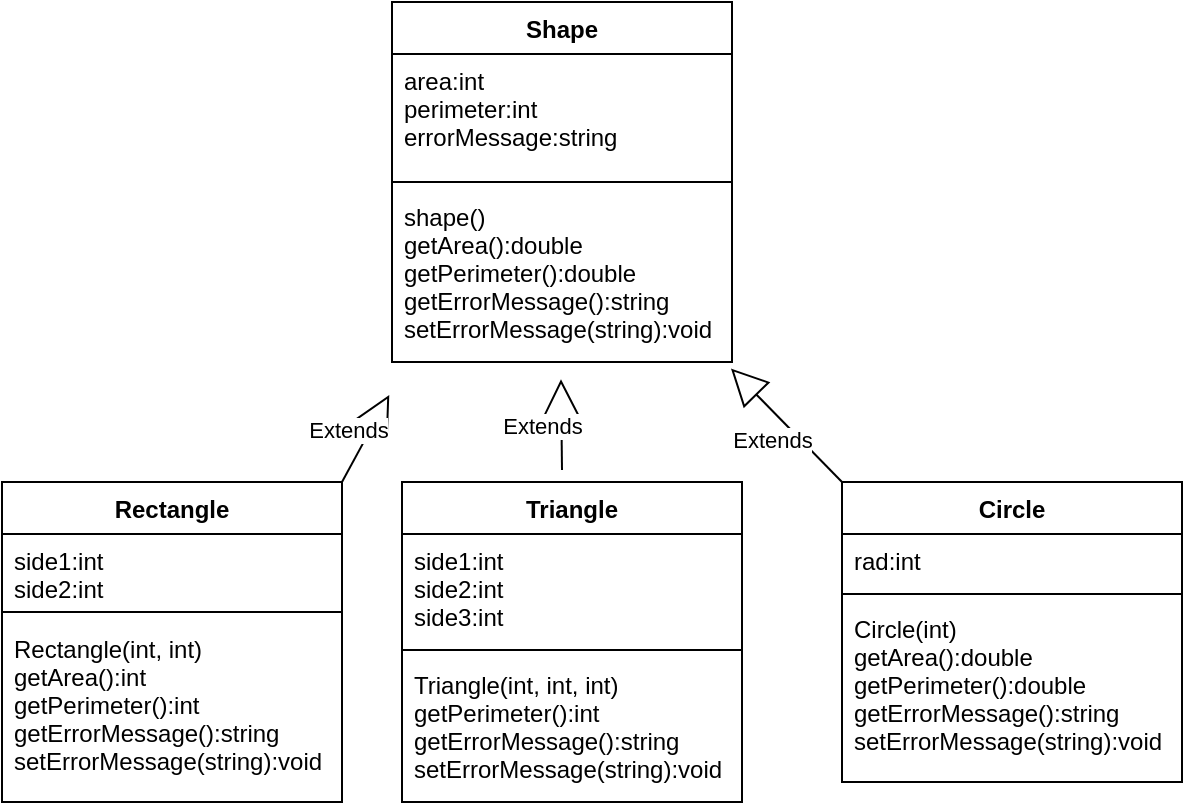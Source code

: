 <mxfile version="16.5.3" type="device"><diagram id="UkgJFJogct8BeM17qPDl" name="Page-1"><mxGraphModel dx="1038" dy="585" grid="1" gridSize="10" guides="1" tooltips="1" connect="1" arrows="1" fold="1" page="1" pageScale="1" pageWidth="850" pageHeight="1100" math="0" shadow="0"><root><mxCell id="0"/><mxCell id="1" parent="0"/><mxCell id="DjhhP8g6blLZYzStFZxq-2" value="Shape" style="swimlane;fontStyle=1;align=center;verticalAlign=top;childLayout=stackLayout;horizontal=1;startSize=26;horizontalStack=0;resizeParent=1;resizeParentMax=0;resizeLast=0;collapsible=1;marginBottom=0;" vertex="1" parent="1"><mxGeometry x="355" y="50" width="170" height="180" as="geometry"/></mxCell><mxCell id="DjhhP8g6blLZYzStFZxq-3" value="area:int&#10;perimeter:int&#10;errorMessage:string" style="text;strokeColor=none;fillColor=none;align=left;verticalAlign=top;spacingLeft=4;spacingRight=4;overflow=hidden;rotatable=0;points=[[0,0.5],[1,0.5]];portConstraint=eastwest;" vertex="1" parent="DjhhP8g6blLZYzStFZxq-2"><mxGeometry y="26" width="170" height="60" as="geometry"/></mxCell><mxCell id="DjhhP8g6blLZYzStFZxq-4" value="" style="line;strokeWidth=1;fillColor=none;align=left;verticalAlign=middle;spacingTop=-1;spacingLeft=3;spacingRight=3;rotatable=0;labelPosition=right;points=[];portConstraint=eastwest;" vertex="1" parent="DjhhP8g6blLZYzStFZxq-2"><mxGeometry y="86" width="170" height="8" as="geometry"/></mxCell><mxCell id="DjhhP8g6blLZYzStFZxq-5" value="shape()&#10;getArea():double&#10;getPerimeter():double&#10;getErrorMessage():string&#10;setErrorMessage(string):void" style="text;strokeColor=none;fillColor=none;align=left;verticalAlign=top;spacingLeft=4;spacingRight=4;overflow=hidden;rotatable=0;points=[[0,0.5],[1,0.5]];portConstraint=eastwest;" vertex="1" parent="DjhhP8g6blLZYzStFZxq-2"><mxGeometry y="94" width="170" height="86" as="geometry"/></mxCell><mxCell id="DjhhP8g6blLZYzStFZxq-6" value="Rectangle" style="swimlane;fontStyle=1;align=center;verticalAlign=top;childLayout=stackLayout;horizontal=1;startSize=26;horizontalStack=0;resizeParent=1;resizeParentMax=0;resizeLast=0;collapsible=1;marginBottom=0;" vertex="1" parent="1"><mxGeometry x="160" y="290" width="170" height="160" as="geometry"/></mxCell><mxCell id="DjhhP8g6blLZYzStFZxq-7" value="side1:int&#10;side2:int" style="text;strokeColor=none;fillColor=none;align=left;verticalAlign=top;spacingLeft=4;spacingRight=4;overflow=hidden;rotatable=0;points=[[0,0.5],[1,0.5]];portConstraint=eastwest;" vertex="1" parent="DjhhP8g6blLZYzStFZxq-6"><mxGeometry y="26" width="170" height="34" as="geometry"/></mxCell><mxCell id="DjhhP8g6blLZYzStFZxq-8" value="" style="line;strokeWidth=1;fillColor=none;align=left;verticalAlign=middle;spacingTop=-1;spacingLeft=3;spacingRight=3;rotatable=0;labelPosition=right;points=[];portConstraint=eastwest;" vertex="1" parent="DjhhP8g6blLZYzStFZxq-6"><mxGeometry y="60" width="170" height="10" as="geometry"/></mxCell><mxCell id="DjhhP8g6blLZYzStFZxq-9" value="Rectangle(int, int)&#10;getArea():int&#10;getPerimeter():int&#10;getErrorMessage():string&#10;setErrorMessage(string):void" style="text;strokeColor=none;fillColor=none;align=left;verticalAlign=top;spacingLeft=4;spacingRight=4;overflow=hidden;rotatable=0;points=[[0,0.5],[1,0.5]];portConstraint=eastwest;" vertex="1" parent="DjhhP8g6blLZYzStFZxq-6"><mxGeometry y="70" width="170" height="90" as="geometry"/></mxCell><mxCell id="DjhhP8g6blLZYzStFZxq-10" value="Triangle" style="swimlane;fontStyle=1;align=center;verticalAlign=top;childLayout=stackLayout;horizontal=1;startSize=26;horizontalStack=0;resizeParent=1;resizeParentMax=0;resizeLast=0;collapsible=1;marginBottom=0;" vertex="1" parent="1"><mxGeometry x="360" y="290" width="170" height="160" as="geometry"/></mxCell><mxCell id="DjhhP8g6blLZYzStFZxq-11" value="side1:int&#10;side2:int&#10;side3:int" style="text;strokeColor=none;fillColor=none;align=left;verticalAlign=top;spacingLeft=4;spacingRight=4;overflow=hidden;rotatable=0;points=[[0,0.5],[1,0.5]];portConstraint=eastwest;" vertex="1" parent="DjhhP8g6blLZYzStFZxq-10"><mxGeometry y="26" width="170" height="54" as="geometry"/></mxCell><mxCell id="DjhhP8g6blLZYzStFZxq-12" value="" style="line;strokeWidth=1;fillColor=none;align=left;verticalAlign=middle;spacingTop=-1;spacingLeft=3;spacingRight=3;rotatable=0;labelPosition=right;points=[];portConstraint=eastwest;" vertex="1" parent="DjhhP8g6blLZYzStFZxq-10"><mxGeometry y="80" width="170" height="8" as="geometry"/></mxCell><mxCell id="DjhhP8g6blLZYzStFZxq-13" value="Triangle(int, int, int)&#10;getPerimeter():int&#10;getErrorMessage():string&#10;setErrorMessage(string):void" style="text;strokeColor=none;fillColor=none;align=left;verticalAlign=top;spacingLeft=4;spacingRight=4;overflow=hidden;rotatable=0;points=[[0,0.5],[1,0.5]];portConstraint=eastwest;" vertex="1" parent="DjhhP8g6blLZYzStFZxq-10"><mxGeometry y="88" width="170" height="72" as="geometry"/></mxCell><mxCell id="DjhhP8g6blLZYzStFZxq-14" value="Circle" style="swimlane;fontStyle=1;align=center;verticalAlign=top;childLayout=stackLayout;horizontal=1;startSize=26;horizontalStack=0;resizeParent=1;resizeParentMax=0;resizeLast=0;collapsible=1;marginBottom=0;" vertex="1" parent="1"><mxGeometry x="580" y="290" width="170" height="150" as="geometry"/></mxCell><mxCell id="DjhhP8g6blLZYzStFZxq-15" value="rad:int" style="text;strokeColor=none;fillColor=none;align=left;verticalAlign=top;spacingLeft=4;spacingRight=4;overflow=hidden;rotatable=0;points=[[0,0.5],[1,0.5]];portConstraint=eastwest;" vertex="1" parent="DjhhP8g6blLZYzStFZxq-14"><mxGeometry y="26" width="170" height="26" as="geometry"/></mxCell><mxCell id="DjhhP8g6blLZYzStFZxq-16" value="" style="line;strokeWidth=1;fillColor=none;align=left;verticalAlign=middle;spacingTop=-1;spacingLeft=3;spacingRight=3;rotatable=0;labelPosition=right;points=[];portConstraint=eastwest;" vertex="1" parent="DjhhP8g6blLZYzStFZxq-14"><mxGeometry y="52" width="170" height="8" as="geometry"/></mxCell><mxCell id="DjhhP8g6blLZYzStFZxq-17" value="Circle(int)&#10;getArea():double&#10;getPerimeter():double&#10;getErrorMessage():string&#10;setErrorMessage(string):void" style="text;strokeColor=none;fillColor=none;align=left;verticalAlign=top;spacingLeft=4;spacingRight=4;overflow=hidden;rotatable=0;points=[[0,0.5],[1,0.5]];portConstraint=eastwest;" vertex="1" parent="DjhhP8g6blLZYzStFZxq-14"><mxGeometry y="60" width="170" height="90" as="geometry"/></mxCell><mxCell id="DjhhP8g6blLZYzStFZxq-18" value="Extends" style="endArrow=block;endSize=16;endFill=0;html=1;rounded=0;entryX=-0.008;entryY=1.192;entryDx=0;entryDy=0;entryPerimeter=0;exitX=1;exitY=0;exitDx=0;exitDy=0;" edge="1" parent="1" source="DjhhP8g6blLZYzStFZxq-6" target="DjhhP8g6blLZYzStFZxq-5"><mxGeometry y="10" width="160" relative="1" as="geometry"><mxPoint x="260" y="280" as="sourcePoint"/><mxPoint x="410" y="230" as="targetPoint"/><mxPoint as="offset"/></mxGeometry></mxCell><mxCell id="DjhhP8g6blLZYzStFZxq-19" value="Extends" style="endArrow=block;endSize=16;endFill=0;html=1;rounded=0;entryX=0.497;entryY=1.1;entryDx=0;entryDy=0;entryPerimeter=0;" edge="1" parent="1" target="DjhhP8g6blLZYzStFZxq-5"><mxGeometry y="10" width="160" relative="1" as="geometry"><mxPoint x="440" y="284" as="sourcePoint"/><mxPoint x="459.36" y="190.002" as="targetPoint"/><mxPoint as="offset"/></mxGeometry></mxCell><mxCell id="DjhhP8g6blLZYzStFZxq-20" value="Extends" style="endArrow=block;endSize=16;endFill=0;html=1;rounded=0;entryX=0.997;entryY=1.038;entryDx=0;entryDy=0;entryPerimeter=0;exitX=0;exitY=0;exitDx=0;exitDy=0;" edge="1" parent="1" source="DjhhP8g6blLZYzStFZxq-14" target="DjhhP8g6blLZYzStFZxq-5"><mxGeometry y="10" width="160" relative="1" as="geometry"><mxPoint x="570" y="220" as="sourcePoint"/><mxPoint x="668.72" y="120.992" as="targetPoint"/><mxPoint as="offset"/></mxGeometry></mxCell></root></mxGraphModel></diagram></mxfile>